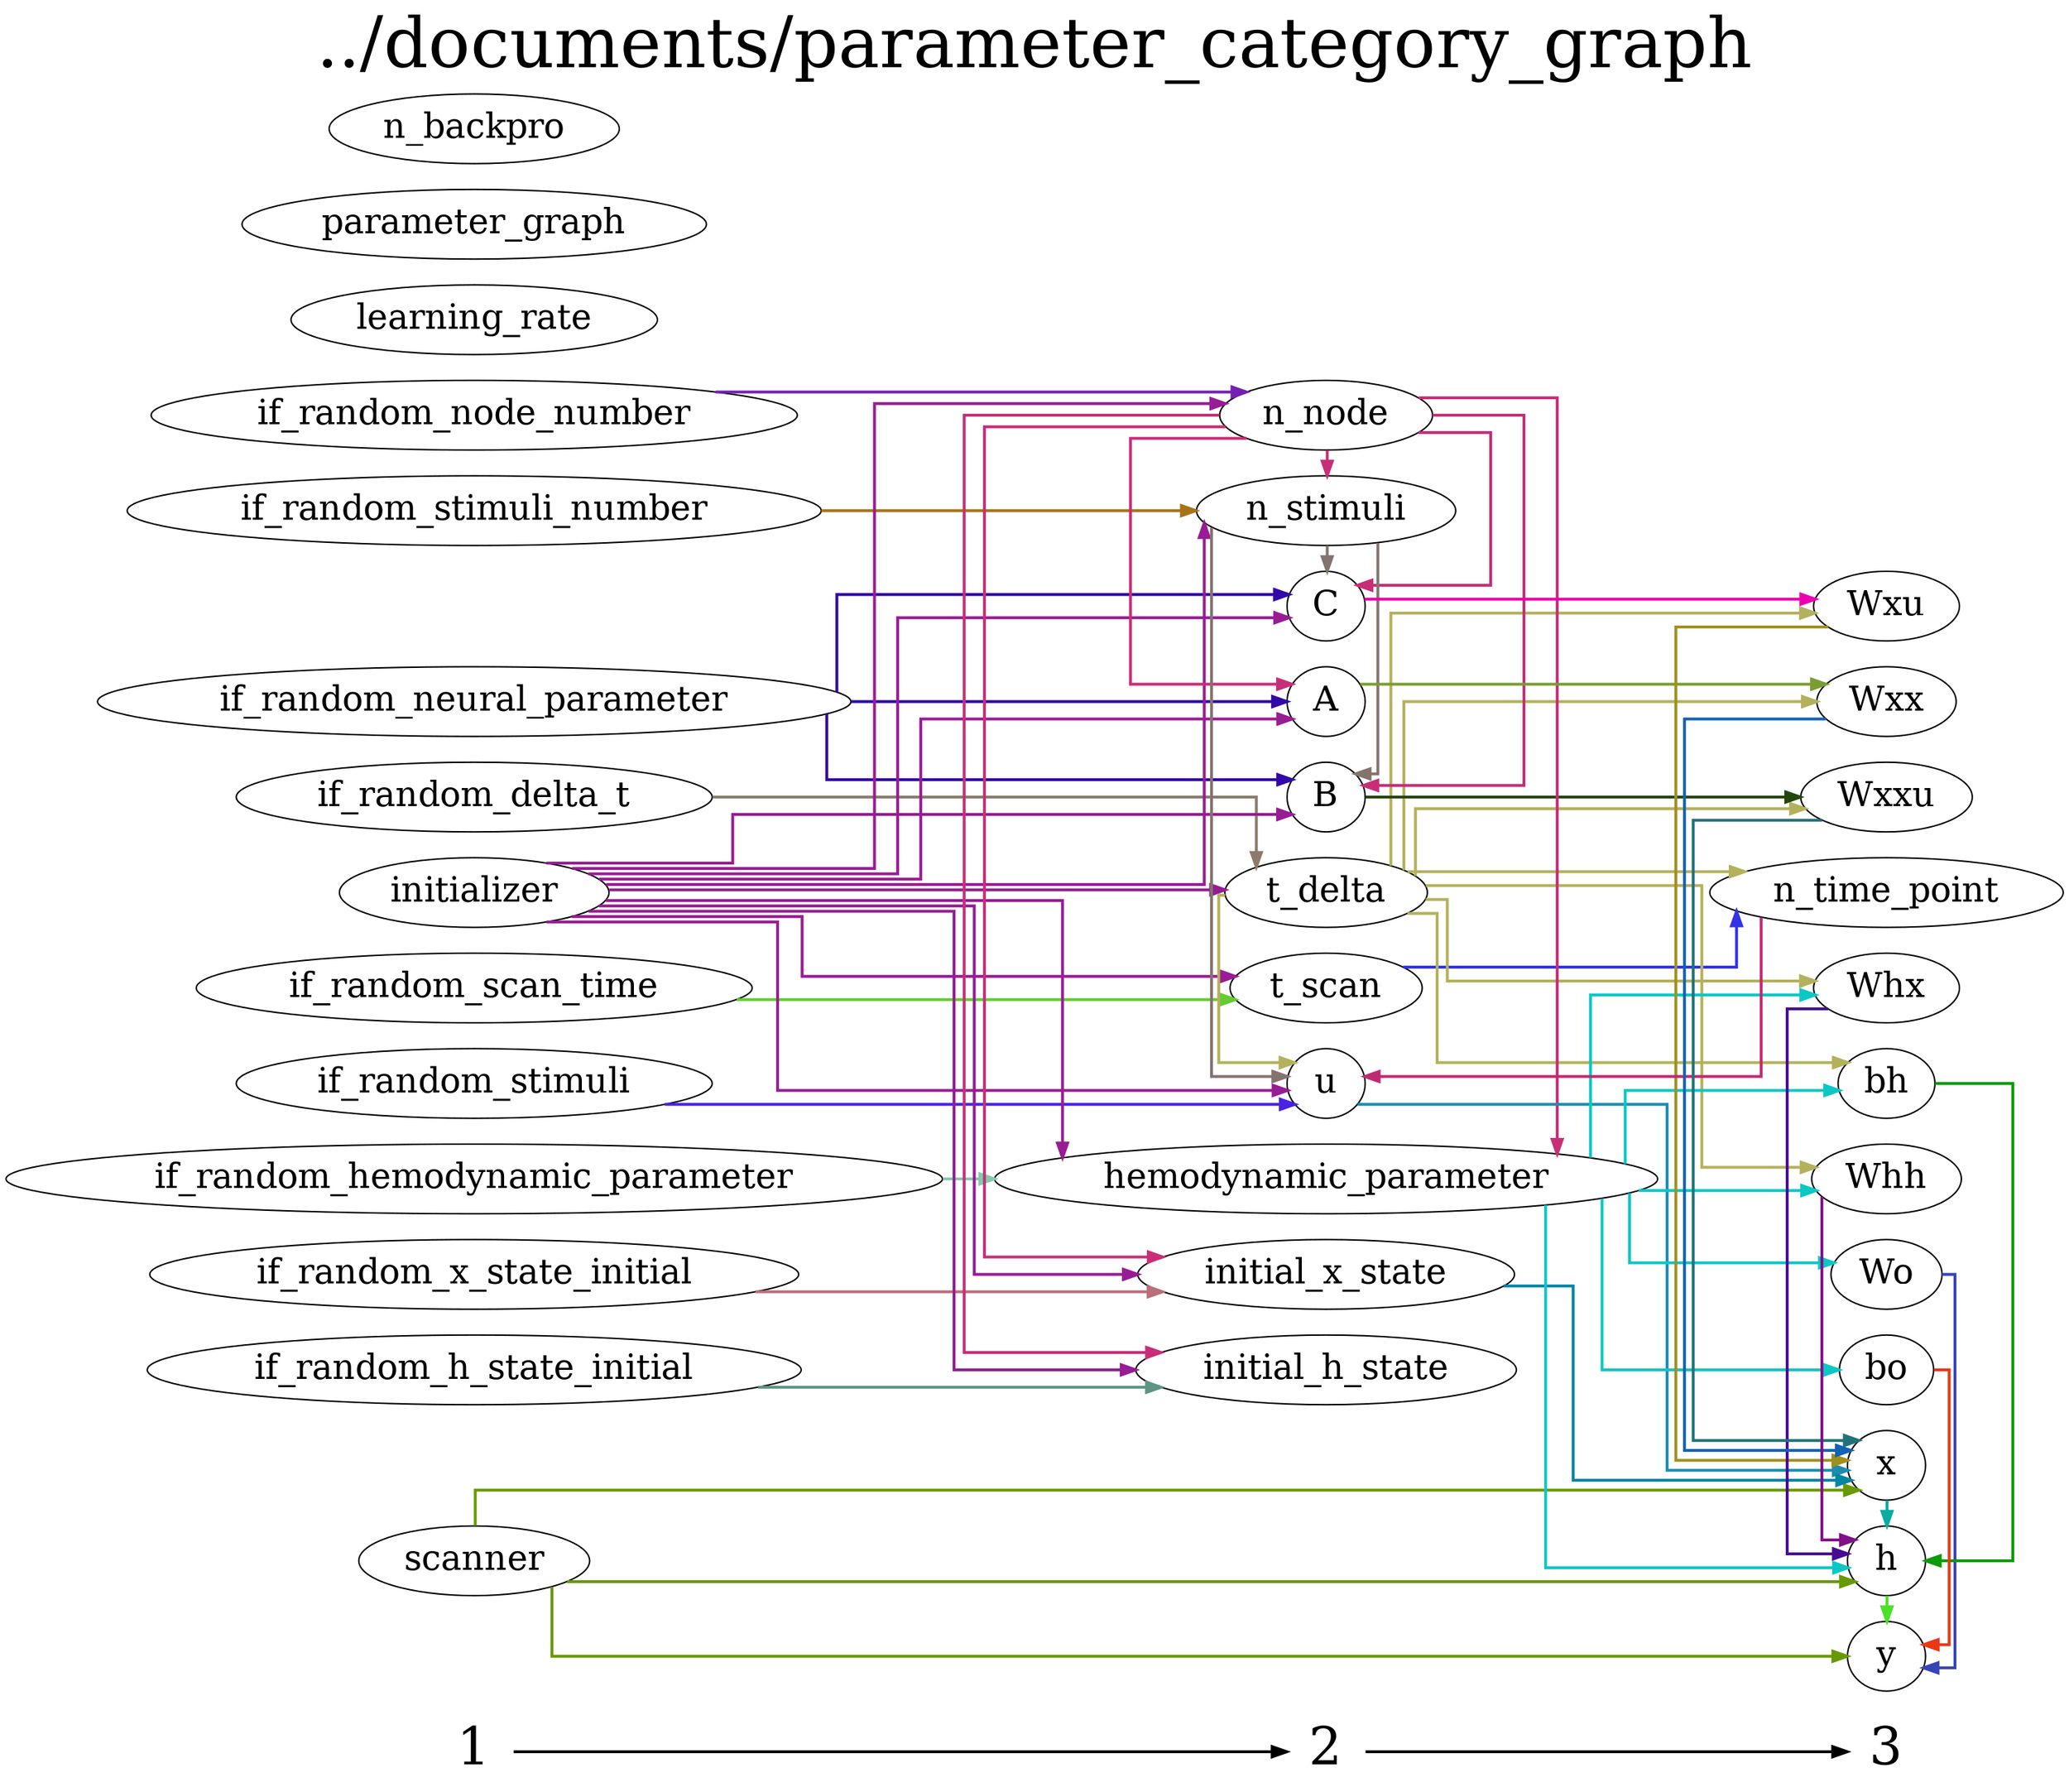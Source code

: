 digraph G {
          splines=ortho;
          fontsize = 48;
          rankdir = "LR";
          node[fontsize=24];
          edge[penwidth=2];
          {
          node [shape=plaintext fontsize=36];
          1 -> 
          2 -> 
          3
          }
          {rank = same;
          1;
          if_random_node_number;
          scanner;
          if_random_x_state_initial;
          if_random_h_state_initial;
          if_random_stimuli;
          if_random_delta_t;
          if_random_neural_parameter;
          if_random_hemodynamic_parameter;
          if_random_scan_time;
          learning_rate;
          parameter_graph;
          if_random_stimuli_number;
          n_backpro;
          initializer;
          }
          {rank = same;
          2;
          t_scan;
          t_delta;
          B;
          n_node;
          n_stimuli;
          u;
          initial_x_state;
          hemodynamic_parameter;
          initial_h_state;
          C;
          A;
          }
          {rank = same;
          3;
          Wo;
          h;
          Wxu;
          Whx;
          n_time_point;
          Wxxu;
          Wxx;
          bh;
          y;
          Whh;
          x;
          bo;
          }
          if_random_node_number -> n_node [color="#7421B1"];
          Wo -> y [color="#3643B9"];
          Whx -> h [color="#470A95"];
          if_random_x_state_initial -> initial_x_state [color="#BA6E78"];
          h -> y [color="#4AE128"];
          Whh -> h [color="#821089"];
          Wxu -> x [color="#A0901B"];
          scanner -> h [color="#689902"];
          scanner -> y [color="#689902"];
          scanner -> x [color="#689902"];
          n_stimuli -> B [color="#84746E"];
          n_stimuli -> u [color="#84746E"];
          n_stimuli -> C [color="#84746E"];
          n_backpro ;
          t_delta -> Wxu [color="#B4B15C"];
          t_delta -> Whx [color="#B4B15C"];
          t_delta -> n_time_point [color="#B4B15C"];
          t_delta -> Wxxu [color="#B4B15C"];
          t_delta -> u [color="#B4B15C"];
          t_delta -> Wxx [color="#B4B15C"];
          t_delta -> bh [color="#B4B15C"];
          t_delta -> Whh [color="#B4B15C"];
          x -> h [color="#0BABA1"];
          if_random_stimuli -> u [color="#4822E5"];
          n_node -> B [color="#C82E77"];
          n_node -> n_stimuli [color="#C82E77"];
          n_node -> initial_x_state [color="#C82E77"];
          n_node -> hemodynamic_parameter [color="#C82E77"];
          n_node -> initial_h_state [color="#C82E77"];
          n_node -> C [color="#C82E77"];
          n_node -> A [color="#C82E77"];
          n_time_point -> u [color="#C02A71"];
          if_random_h_state_initial -> initial_h_state [color="#5E9485"];
          Wxxu -> x [color="#217279"];
          u -> x [color="#1C8CAE"];
          Wxx -> x [color="#1462B1"];
          if_random_delta_t -> t_delta [color="#8C7B6A"];
          if_random_neural_parameter -> B [color="#3209A6"];
          if_random_neural_parameter -> C [color="#3209A6"];
          if_random_neural_parameter -> A [color="#3209A6"];
          bh -> h [color="#0A9B09"];
          y ;
          t_scan -> n_time_point [color="#3232E7"];
          if_random_hemodynamic_parameter -> hemodynamic_parameter [color="#83CBAB"];
          bo -> y [color="#EB3713"];
          learning_rate ;
          initial_x_state -> x [color="#0485A4"];
          hemodynamic_parameter -> Wo [color="#0BC8C5"];
          hemodynamic_parameter -> h [color="#0BC8C5"];
          hemodynamic_parameter -> Whx [color="#0BC8C5"];
          hemodynamic_parameter -> bh [color="#0BC8C5"];
          hemodynamic_parameter -> Whh [color="#0BC8C5"];
          hemodynamic_parameter -> bo [color="#0BC8C5"];
          parameter_graph ;
          if_random_stimuli_number -> n_stimuli [color="#A77319"];
          initial_h_state ;
          B -> Wxxu [color="#23470E"];
          initializer -> t_scan [color="#981C94"];
          initializer -> t_delta [color="#981C94"];
          initializer -> B [color="#981C94"];
          initializer -> n_node [color="#981C94"];
          initializer -> n_stimuli [color="#981C94"];
          initializer -> u [color="#981C94"];
          initializer -> initial_x_state [color="#981C94"];
          initializer -> hemodynamic_parameter [color="#981C94"];
          initializer -> initial_h_state [color="#981C94"];
          initializer -> C [color="#981C94"];
          initializer -> A [color="#981C94"];
          C -> Wxu [color="#EA00B1"];
          if_random_scan_time -> t_scan [color="#65CC30"];
          A -> Wxx [color="#799C34"];
          labelloc = "t";
          label = "../documents/parameter_category_graph";
}